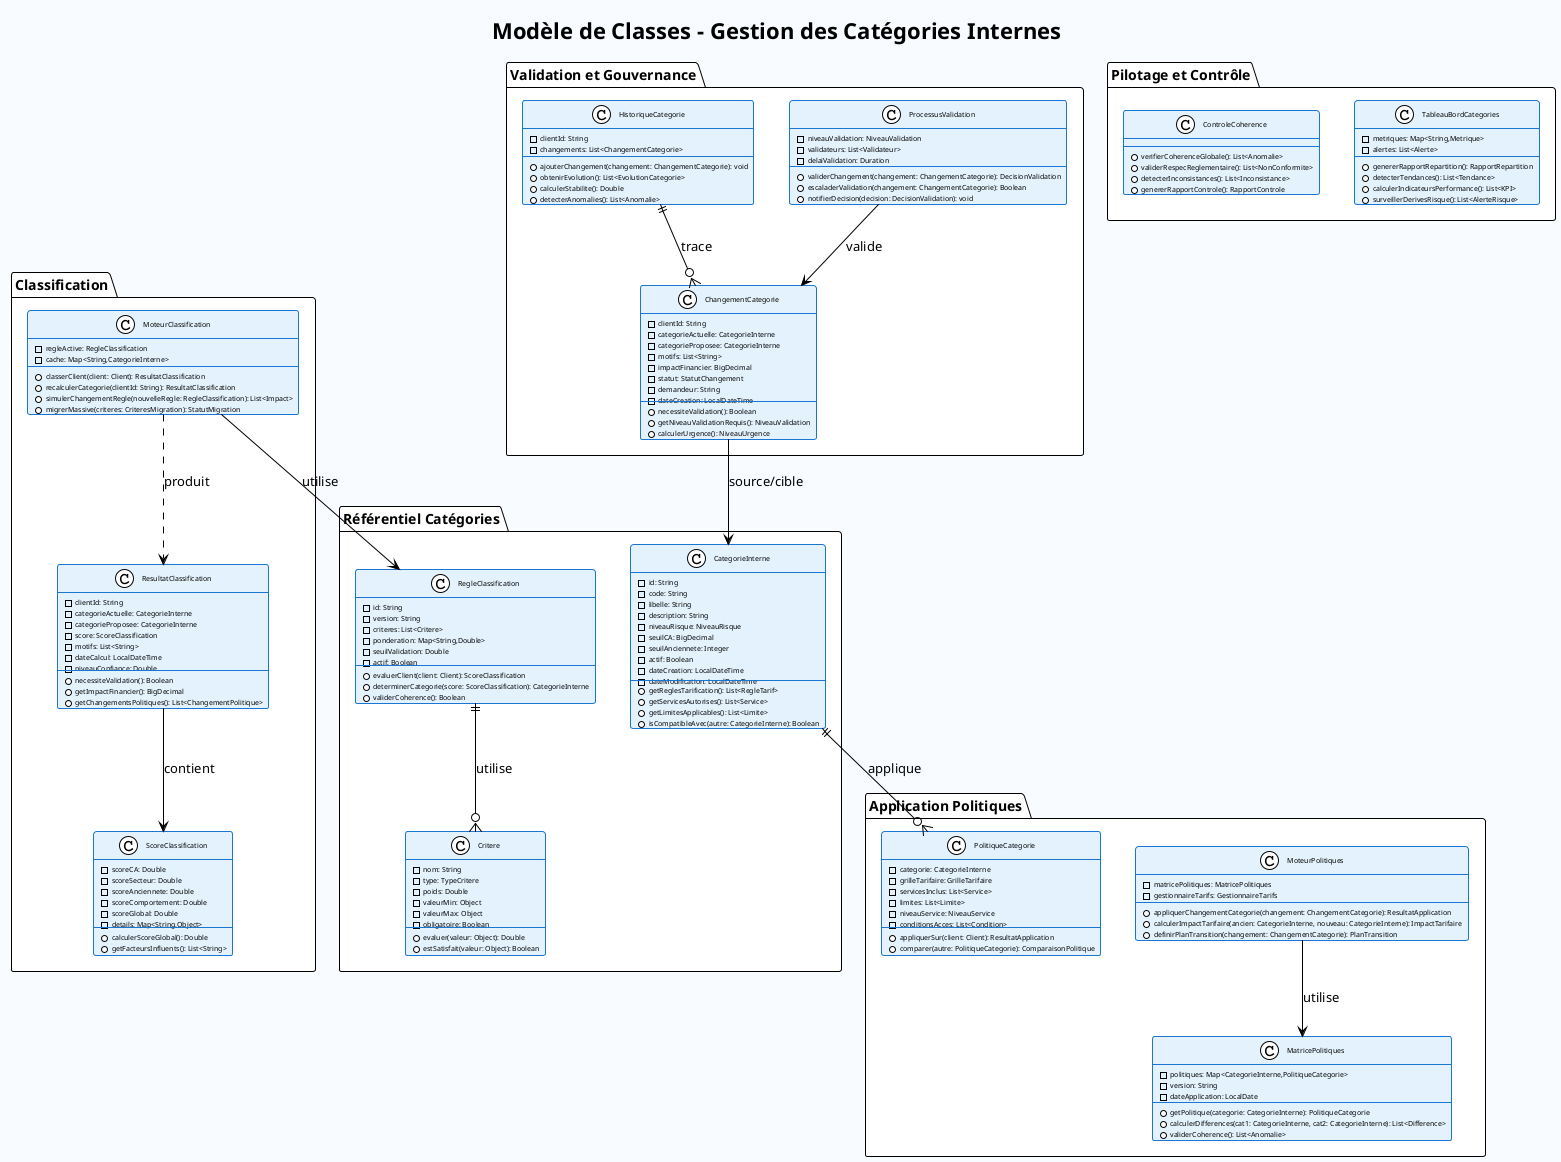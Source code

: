 @startuml Classe_GestionCategories
!theme plain
skinparam backgroundColor #F8FBFF
skinparam class {
    BackgroundColor #E3F2FD
    BorderColor #1976D2
    FontSize 8
    AttributeFontSize 7
    MethodFontSize 7
}

title Modèle de Classes - Gestion des Catégories Internes

package "Référentiel Catégories" {
    class CategorieInterne {
        - id: String
        - code: String
        - libelle: String
        - description: String
        - niveauRisque: NiveauRisque
        - seuilCA: BigDecimal
        - seuilAnciennete: Integer
        - actif: Boolean
        - dateCreation: LocalDateTime
        - dateModification: LocalDateTime
        --
        + getReglesTarification(): List<RegleTarif>
        + getServicesAutorises(): List<Service>
        + getLimitesApplicables(): List<Limite>
        + isCompatibleAvec(autre: CategorieInterne): Boolean
    }
    
    class RegleClassification {
        - id: String
        - version: String
        - criteres: List<Critere>
        - ponderation: Map<String,Double>
        - seuilValidation: Double
        - actif: Boolean
        --
        + evaluerClient(client: Client): ScoreClassification
        + determinerCategorie(score: ScoreClassification): CategorieInterne
        + validerCoherence(): Boolean
    }
    
    class Critere {
        - nom: String
        - type: TypeCritere
        - poids: Double
        - valeurMin: Object
        - valeurMax: Object
        - obligatoire: Boolean
        --
        + evaluer(valeur: Object): Double
        + estSatisfait(valeur: Object): Boolean
    }
}

package "Classification" {
    class MoteurClassification {
        - regleActive: RegleClassification
        - cache: Map<String,CategorieInterne>
        --
        + classerClient(client: Client): ResultatClassification
        + recalculerCategorie(clientId: String): ResultatClassification
        + simulerChangementRegle(nouvelleRegle: RegleClassification): List<Impact>
        + migrerMassive(criteres: CriteresMigration): StatutMigration
    }
    
    class ResultatClassification {
        - clientId: String
        - categorieActuelle: CategorieInterne
        - categorieProposee: CategorieInterne
        - score: ScoreClassification
        - motifs: List<String>
        - dateCalcul: LocalDateTime
        - niveauConfiance: Double
        --
        + necessiteValidation(): Boolean
        + getImpactFinancier(): BigDecimal
        + getChangementsPolitiques(): List<ChangementPolitique>
    }
    
    class ScoreClassification {
        - scoreCA: Double
        - scoreSecteur: Double
        - scoreAnciennete: Double
        - scoreComportement: Double
        - scoreGlobal: Double
        - details: Map<String,Object>
        --
        + calculerScoreGlobal(): Double
        + getFacteursInfluents(): List<String>
    }
}

package "Application Politiques" {
    class MoteurPolitiques {
        - matricePolitiques: MatricePolitiques
        - gestionnaireTarifs: GestionnaireTarifs
        --
        + appliquerChangementCategorie(changement: ChangementCategorie): ResultatApplication
        + calculerImpactTarifaire(ancien: CategorieInterne, nouveau: CategorieInterne): ImpactTarifaire
        + definirPlanTransition(changement: ChangementCategorie): PlanTransition
    }
    
    class MatricePolitiques {
        - politiques: Map<CategorieInterne,PolitiqueCategorie>
        - version: String
        - dateApplication: LocalDate
        --
        + getPolitique(categorie: CategorieInterne): PolitiqueCategorie
        + calculerDifferences(cat1: CategorieInterne, cat2: CategorieInterne): List<Difference>
        + validerCoherence(): List<Anomalie>
    }
    
    class PolitiqueCategorie {
        - categorie: CategorieInterne
        - grilleTarifaire: GrilleTarifaire
        - servicesInclus: List<Service>
        - limites: List<Limite>
        - niveauService: NiveauService
        - conditionsAcces: List<Condition>
        --
        + appliquerSur(client: Client): ResultatApplication
        + comparer(autre: PolitiqueCategorie): ComparaisonPolitique
    }
}

package "Validation et Gouvernance" {
    class ProcessusValidation {
        - niveauValidation: NiveauValidation
        - validateurs: List<Validateur>
        - delaiValidation: Duration
        --
        + validerChangement(changement: ChangementCategorie): DecisionValidation
        + escaladerValidation(changement: ChangementCategorie): Boolean
        + notifierDecision(decision: DecisionValidation): void
    }
    
    class ChangementCategorie {
        - clientId: String
        - categorieActuelle: CategorieInterne
        - categorieProposee: CategorieInterne
        - motifs: List<String>
        - impactFinancier: BigDecimal
        - statut: StatutChangement
        - demandeur: String
        - dateCreation: LocalDateTime
        --
        + necessiteValidation(): Boolean
        + getNiveauValidationRequis(): NiveauValidation
        + calculerUrgence(): NiveauUrgence
    }
    
    class HistoriqueCategorie {
        - clientId: String
        - changements: List<ChangementCategorie>
        --
        + ajouterChangement(changement: ChangementCategorie): void
        + obtenirEvolution(): List<EvolutionCategorie>
        + calculerStabilite(): Double
        + detecterAnomalies(): List<Anomalie>
    }
}

package "Pilotage et Contrôle" {
    class TableauBordCategories {
        - metriques: Map<String,Metrique>
        - alertes: List<Alerte>
        --
        + genererRapportRepartition(): RapportRepartition
        + detecterTendances(): List<Tendance>
        + calculerIndicateursPerformance(): List<KPI>
        + surveillerDerivesRisque(): List<AlerteRisque>
    }
    
    class ControleCoherence {
        --
        + verifierCoherenceGlobale(): List<Anomalie>
        + validerRespecReglementaire(): List<NonConformite>
        + detecterInconsistances(): List<Inconsistance>
        + genererRapportControle(): RapportControle
    }
}

' Relations principales
CategorieInterne ||--o{ PolitiqueCategorie : "applique"
RegleClassification ||--o{ Critere : "utilise"
MoteurClassification --> RegleClassification : "utilise"
MoteurClassification ..> ResultatClassification : "produit"
ResultatClassification --> ScoreClassification : "contient"
MoteurPolitiques --> MatricePolitiques : "utilise"
ChangementCategorie --> CategorieInterne : "source/cible"
ProcessusValidation --> ChangementCategorie : "valide"
HistoriqueCategorie ||--o{ ChangementCategorie : "trace"

@enduml
